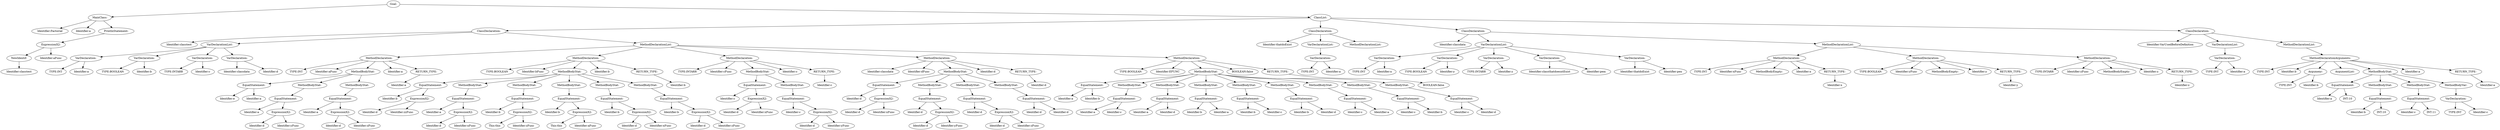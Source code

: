 digraph {
n0 [label="Goal:"];
n1 [label="MainClass:"];
n2 [label="Identifier:Factorial"];
n1 -> n2
n3 [label="Identifier:a"];
n1 -> n3
n4 [label="PrintlnStatement:"];
n5 [label="ExpressionX2:"];
n6 [label="NewIdentif:"];
n7 [label="Identifier:classtest"];
n6 -> n7
n5 -> n6
n8 [label="Identifier:aFunc"];
n5 -> n8
n4 -> n5
n1 -> n4
n0 -> n1
n9 [label="ClassList:"];
n10 [label="ClassDeclaration:"];
n11 [label="Identifier:classtest"];
n10 -> n11
n12 [label="VarDeclarationList:"];
n13 [label="VarDeclaration:"];
n14 [label="TYPE:INT"];
n13 -> n14
n15 [label="Identifier:a"];
n13 -> n15
n12 -> n13
n16 [label="VarDeclaration:"];
n17 [label="TYPE:BOOLEAN"];
n16 -> n17
n18 [label="Identifier:b"];
n16 -> n18
n12 -> n16
n19 [label="VarDeclaration:"];
n20 [label="TYPE:INTARR"];
n19 -> n20
n21 [label="Identifier:c"];
n19 -> n21
n12 -> n19
n22 [label="VarDeclaration:"];
n23 [label="Identifier:classdata"];
n22 -> n23
n24 [label="Identifier:d"];
n22 -> n24
n12 -> n22
n10 -> n12
n25 [label="MethodDeclarationList:"];
n26 [label="MethodDeclaration:"];
n27 [label="TYPE:INT"];
n26 -> n27
n28 [label="Identifier:aFunc"];
n26 -> n28
n29 [label="MethodBodyStat:"];
n30 [label="EqualStatement:"];
n31 [label="Identifier:e"];
n30 -> n31
n32 [label="Identifier:a"];
n30 -> n32
n29 -> n30
n33 [label="MethodBodyStat:"];
n34 [label="EqualStatement:"];
n35 [label="Identifier:a"];
n34 -> n35
n36 [label="ExpressionX2:"];
n37 [label="Identifier:d"];
n36 -> n37
n38 [label="Identifier:yFunc"];
n36 -> n38
n34 -> n36
n33 -> n34
n29 -> n33
n39 [label="MethodBodyStat:"];
n40 [label="EqualStatement:"];
n41 [label="Identifier:a"];
n40 -> n41
n42 [label="ExpressionX2:"];
n43 [label="Identifier:d"];
n42 -> n43
n44 [label="Identifier:zFunc"];
n42 -> n44
n40 -> n42
n39 -> n40
n29 -> n39
n26 -> n29
n45 [label="Identifier:a"];
n26 -> n45
n46 [label="RETURN_TYPE:"];
n47 [label="Identifier:a"];
n46 -> n47
n26 -> n46
n25 -> n26
n48 [label="MethodDeclaration:"];
n49 [label="TYPE:BOOLEAN"];
n48 -> n49
n50 [label="Identifier:bFunc"];
n48 -> n50
n51 [label="MethodBodyStat:"];
n52 [label="EqualStatement:"];
n53 [label="Identifier:b"];
n52 -> n53
n54 [label="ExpressionX2:"];
n55 [label="Identifier:d"];
n54 -> n55
n56 [label="Identifier:zzFunc"];
n54 -> n56
n52 -> n54
n51 -> n52
n57 [label="MethodBodyStat:"];
n58 [label="EqualStatement:"];
n59 [label="Identifier:a"];
n58 -> n59
n60 [label="ExpressionX2:"];
n61 [label="Identifier:d"];
n60 -> n61
n62 [label="Identifier:xFunc"];
n60 -> n62
n58 -> n60
n57 -> n58
n51 -> n57
n63 [label="MethodBodyStat:"];
n64 [label="EqualStatement:"];
n65 [label="Identifier:b"];
n64 -> n65
n66 [label="ExpressionX2:"];
n67 [label="This:this"];
n66 -> n67
n68 [label="Identifier:zFunc"];
n66 -> n68
n64 -> n66
n63 -> n64
n51 -> n63
n69 [label="MethodBodyStat:"];
n70 [label="EqualStatement:"];
n71 [label="Identifier:b"];
n70 -> n71
n72 [label="ExpressionX2:"];
n73 [label="This:this"];
n72 -> n73
n74 [label="Identifier:aFunc"];
n72 -> n74
n70 -> n72
n69 -> n70
n51 -> n69
n75 [label="MethodBodyStat:"];
n76 [label="EqualStatement:"];
n77 [label="Identifier:b"];
n76 -> n77
n78 [label="ExpressionX2:"];
n79 [label="Identifier:d"];
n78 -> n79
n80 [label="Identifier:xFunc"];
n78 -> n80
n76 -> n78
n75 -> n76
n51 -> n75
n81 [label="MethodBodyStat:"];
n82 [label="EqualStatement:"];
n83 [label="Identifier:b"];
n82 -> n83
n84 [label="ExpressionX2:"];
n85 [label="Identifier:d"];
n84 -> n85
n86 [label="Identifier:zFunc"];
n84 -> n86
n82 -> n84
n81 -> n82
n51 -> n81
n48 -> n51
n87 [label="Identifier:b"];
n48 -> n87
n88 [label="RETURN_TYPE:"];
n89 [label="Identifier:b"];
n88 -> n89
n48 -> n88
n25 -> n48
n90 [label="MethodDeclaration:"];
n91 [label="TYPE:INTARR"];
n90 -> n91
n92 [label="Identifier:cFunc"];
n90 -> n92
n93 [label="MethodBodyStat:"];
n94 [label="EqualStatement:"];
n95 [label="Identifier:c"];
n94 -> n95
n96 [label="ExpressionX2:"];
n97 [label="Identifier:d"];
n96 -> n97
n98 [label="Identifier:xFunc"];
n96 -> n98
n94 -> n96
n93 -> n94
n99 [label="MethodBodyStat:"];
n100 [label="EqualStatement:"];
n101 [label="Identifier:c"];
n100 -> n101
n102 [label="ExpressionX2:"];
n103 [label="Identifier:d"];
n102 -> n103
n104 [label="Identifier:yFunc"];
n102 -> n104
n100 -> n102
n99 -> n100
n93 -> n99
n90 -> n93
n105 [label="Identifier:c"];
n90 -> n105
n106 [label="RETURN_TYPE:"];
n107 [label="Identifier:c"];
n106 -> n107
n90 -> n106
n25 -> n90
n108 [label="MethodDeclaration:"];
n109 [label="Identifier:classdata"];
n108 -> n109
n110 [label="Identifier:dFunc"];
n108 -> n110
n111 [label="MethodBodyStat:"];
n112 [label="EqualStatement:"];
n113 [label="Identifier:d"];
n112 -> n113
n114 [label="ExpressionX2:"];
n115 [label="Identifier:d"];
n114 -> n115
n116 [label="Identifier:xFunc"];
n114 -> n116
n112 -> n114
n111 -> n112
n117 [label="MethodBodyStat:"];
n118 [label="EqualStatement:"];
n119 [label="Identifier:d"];
n118 -> n119
n120 [label="ExpressionX2:"];
n121 [label="Identifier:d"];
n120 -> n121
n122 [label="Identifier:yFunc"];
n120 -> n122
n118 -> n120
n117 -> n118
n111 -> n117
n123 [label="MethodBodyStat:"];
n124 [label="EqualStatement:"];
n125 [label="Identifier:d"];
n124 -> n125
n126 [label="ExpressionX2:"];
n127 [label="Identifier:d"];
n126 -> n127
n128 [label="Identifier:zFunc"];
n126 -> n128
n124 -> n126
n123 -> n124
n111 -> n123
n129 [label="MethodBodyStat:"];
n130 [label="EqualStatement:"];
n131 [label="Identifier:d"];
n130 -> n131
n132 [label="Identifier:d"];
n130 -> n132
n129 -> n130
n111 -> n129
n108 -> n111
n133 [label="Identifier:d"];
n108 -> n133
n134 [label="RETURN_TYPE:"];
n135 [label="Identifier:d"];
n134 -> n135
n108 -> n134
n25 -> n108
n136 [label="MethodDeclaration:"];
n137 [label="TYPE:BOOLEAN"];
n136 -> n137
n138 [label="Identifier:EFUNC"];
n136 -> n138
n139 [label="MethodBodyStat:"];
n140 [label="EqualStatement:"];
n141 [label="Identifier:a"];
n140 -> n141
n142 [label="Identifier:b"];
n140 -> n142
n139 -> n140
n143 [label="MethodBodyStat:"];
n144 [label="EqualStatement:"];
n145 [label="Identifier:a"];
n144 -> n145
n146 [label="Identifier:c"];
n144 -> n146
n143 -> n144
n139 -> n143
n147 [label="MethodBodyStat:"];
n148 [label="EqualStatement:"];
n149 [label="Identifier:a"];
n148 -> n149
n150 [label="Identifier:d"];
n148 -> n150
n147 -> n148
n139 -> n147
n151 [label="MethodBodyStat:"];
n152 [label="EqualStatement:"];
n153 [label="Identifier:b"];
n152 -> n153
n154 [label="Identifier:a"];
n152 -> n154
n151 -> n152
n139 -> n151
n155 [label="MethodBodyStat:"];
n156 [label="EqualStatement:"];
n157 [label="Identifier:b"];
n156 -> n157
n158 [label="Identifier:c"];
n156 -> n158
n155 -> n156
n139 -> n155
n159 [label="MethodBodyStat:"];
n160 [label="EqualStatement:"];
n161 [label="Identifier:b"];
n160 -> n161
n162 [label="Identifier:d"];
n160 -> n162
n159 -> n160
n139 -> n159
n163 [label="MethodBodyStat:"];
n164 [label="EqualStatement:"];
n165 [label="Identifier:c"];
n164 -> n165
n166 [label="Identifier:a"];
n164 -> n166
n163 -> n164
n139 -> n163
n167 [label="MethodBodyStat:"];
n168 [label="EqualStatement:"];
n169 [label="Identifier:c"];
n168 -> n169
n170 [label="Identifier:b"];
n168 -> n170
n167 -> n168
n139 -> n167
n171 [label="MethodBodyStat:"];
n172 [label="EqualStatement:"];
n173 [label="Identifier:c"];
n172 -> n173
n174 [label="Identifier:d"];
n172 -> n174
n171 -> n172
n139 -> n171
n136 -> n139
n175 [label="BOOLEAN:false"];
n136 -> n175
n176 [label="RETURN_TYPE:"];
n177 [label="BOOLEAN:false"];
n176 -> n177
n136 -> n176
n25 -> n136
n10 -> n25
n9 -> n10
n178 [label="ClassDeclaration:"];
n179 [label="Identifier:thatdoExist"];
n178 -> n179
n180 [label="VarDeclarationList:"];
n181 [label="VarDeclaration:"];
n182 [label="TYPE:INT"];
n181 -> n182
n183 [label="Identifier:a"];
n181 -> n183
n180 -> n181
n178 -> n180
n184 [label="MethodDeclarationList:"];
n178 -> n184
n9 -> n178
n185 [label="ClassDeclaration:"];
n186 [label="Identifier:classdata"];
n185 -> n186
n187 [label="VarDeclarationList:"];
n188 [label="VarDeclaration:"];
n189 [label="TYPE:INT"];
n188 -> n189
n190 [label="Identifier:x"];
n188 -> n190
n187 -> n188
n191 [label="VarDeclaration:"];
n192 [label="TYPE:BOOLEAN"];
n191 -> n192
n193 [label="Identifier:y"];
n191 -> n193
n187 -> n191
n194 [label="VarDeclaration:"];
n195 [label="TYPE:INTARR"];
n194 -> n195
n196 [label="Identifier:z"];
n194 -> n196
n187 -> n194
n197 [label="VarDeclaration:"];
n198 [label="Identifier:classthatdoesntExist"];
n197 -> n198
n199 [label="Identifier:pem"];
n197 -> n199
n187 -> n197
n200 [label="VarDeclaration:"];
n201 [label="Identifier:thatdoExist"];
n200 -> n201
n202 [label="Identifier:pen"];
n200 -> n202
n187 -> n200
n185 -> n187
n203 [label="MethodDeclarationList:"];
n204 [label="MethodDeclaration:"];
n205 [label="TYPE:INT"];
n204 -> n205
n206 [label="Identifier:xFunc"];
n204 -> n206
n207 [label="MethodBodyEmpty:"];
n204 -> n207
n208 [label="Identifier:x"];
n204 -> n208
n209 [label="RETURN_TYPE:"];
n210 [label="Identifier:x"];
n209 -> n210
n204 -> n209
n203 -> n204
n211 [label="MethodDeclaration:"];
n212 [label="TYPE:BOOLEAN"];
n211 -> n212
n213 [label="Identifier:yFunc"];
n211 -> n213
n214 [label="MethodBodyEmpty:"];
n211 -> n214
n215 [label="Identifier:y"];
n211 -> n215
n216 [label="RETURN_TYPE:"];
n217 [label="Identifier:y"];
n216 -> n217
n211 -> n216
n203 -> n211
n218 [label="MethodDeclaration:"];
n219 [label="TYPE:INTARR"];
n218 -> n219
n220 [label="Identifier:zFunc"];
n218 -> n220
n221 [label="MethodBodyEmpty:"];
n218 -> n221
n222 [label="Identifier:z"];
n218 -> n222
n223 [label="RETURN_TYPE:"];
n224 [label="Identifier:z"];
n223 -> n224
n218 -> n223
n203 -> n218
n185 -> n203
n9 -> n185
n225 [label="ClassDeclaration:"];
n226 [label="Identifier:VarUsedBeforeDefinition"];
n225 -> n226
n227 [label="VarDeclarationList:"];
n228 [label="VarDeclaration:"];
n229 [label="TYPE:INT"];
n228 -> n229
n230 [label="Identifier:a"];
n228 -> n230
n227 -> n228
n225 -> n227
n231 [label="MethodDeclarationList:"];
n232 [label="MethodDeclarationArguments:"];
n233 [label="TYPE:INT"];
n232 -> n233
n234 [label="Identifier:b"];
n232 -> n234
n235 [label="Argumenr:"];
n236 [label="TYPE:INT"];
n235 -> n236
n237 [label="Identifier:b"];
n235 -> n237
n232 -> n235
n238 [label="ArgumentList:"];
n232 -> n238
n239 [label="MethodBodyStat:"];
n240 [label="EqualStatement:"];
n241 [label="Identifier:a"];
n240 -> n241
n242 [label="INT:10"];
n240 -> n242
n239 -> n240
n243 [label="MethodBodyStat:"];
n244 [label="EqualStatement:"];
n245 [label="Identifier:b"];
n244 -> n245
n246 [label="INT:10"];
n244 -> n246
n243 -> n244
n239 -> n243
n247 [label="MethodBodyStat:"];
n248 [label="EqualStatement:"];
n249 [label="Identifier:c"];
n248 -> n249
n250 [label="INT:11"];
n248 -> n250
n247 -> n248
n239 -> n247
n251 [label="MethodBodyVar:"];
n252 [label="VarDeclaration:"];
n253 [label="TYPE:INT"];
n252 -> n253
n254 [label="Identifier:c"];
n252 -> n254
n251 -> n252
n239 -> n251
n232 -> n239
n255 [label="Identifier:a"];
n232 -> n255
n256 [label="RETURN_TYPE:"];
n257 [label="Identifier:a"];
n256 -> n257
n232 -> n256
n231 -> n232
n225 -> n231
n9 -> n225
n0 -> n9
}
